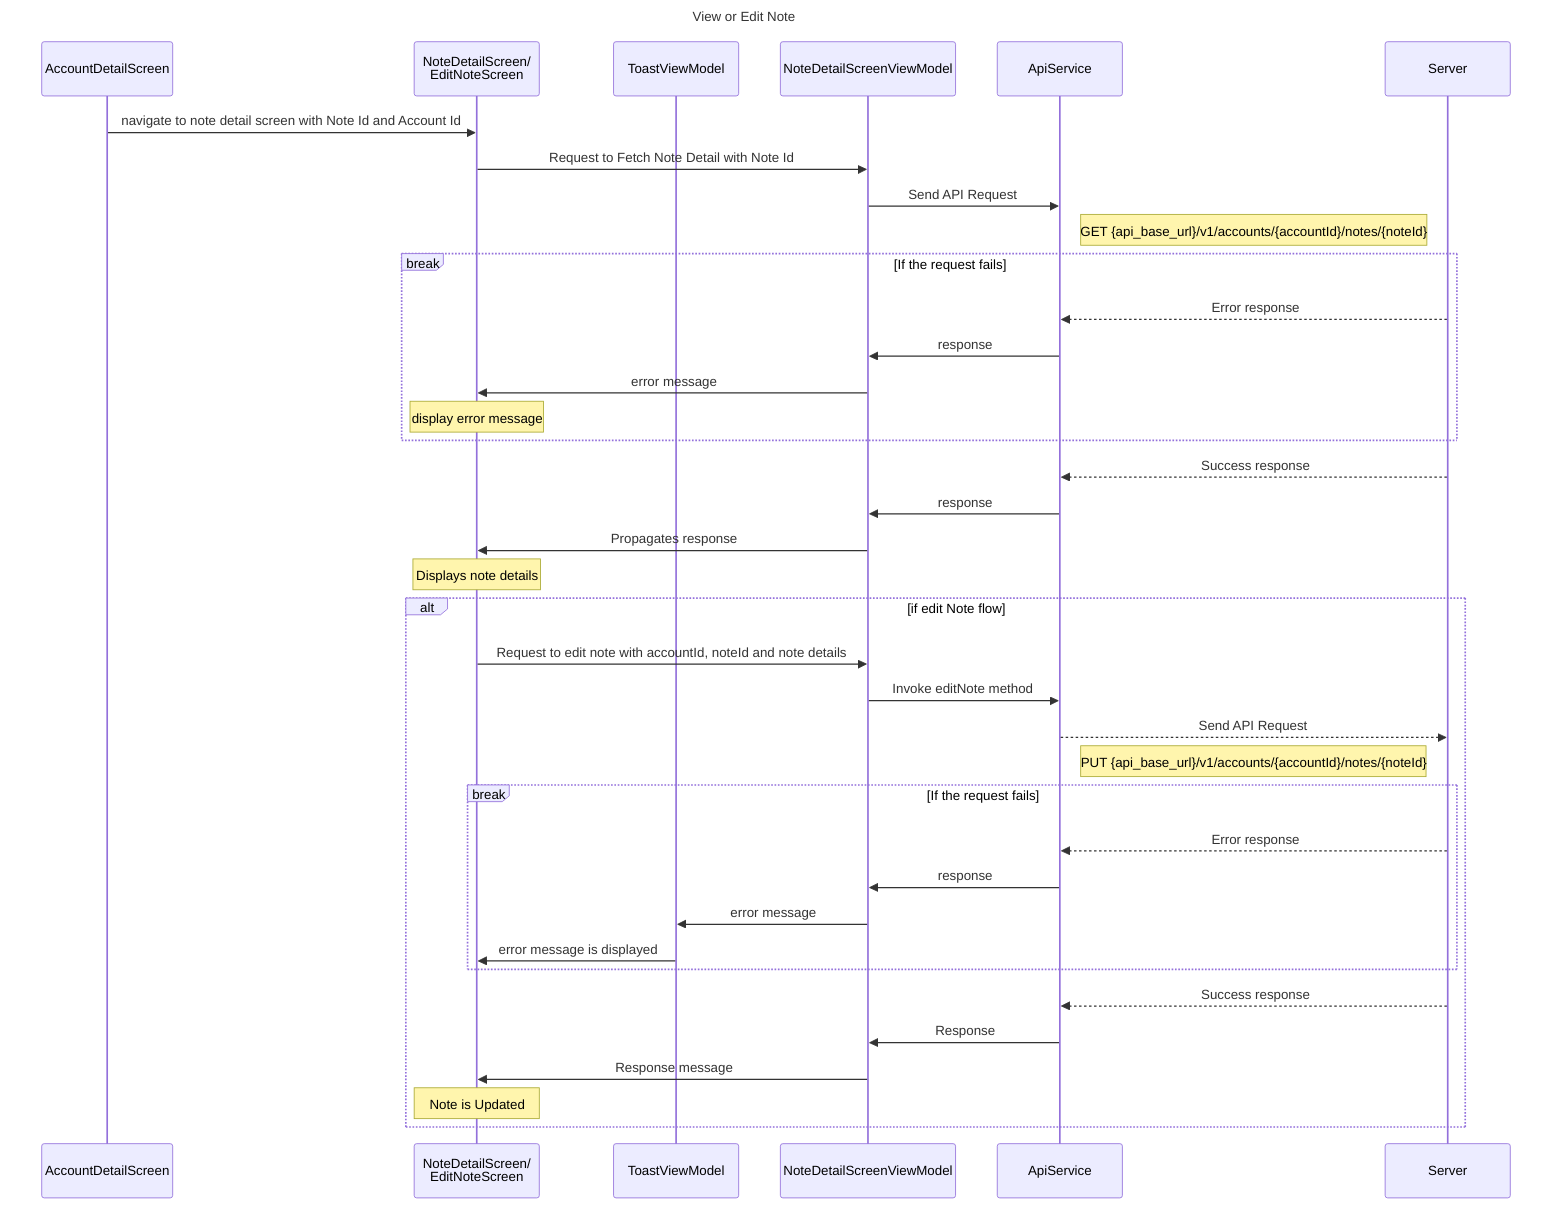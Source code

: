 sequenceDiagram
    title View or Edit Note

    participant ADS as AccountDetailScreen
    participant NDS as NoteDetailScreen/<br>EditNoteScreen
    participant TVM as ToastViewModel
    participant NDSVM as NoteDetailScreenViewModel
    participant AS as ApiService
    participant S as Server

    ADS ->> NDS: navigate to note detail screen with Note Id and Account Id
        NDS ->> NDSVM: Request to Fetch Note Detail with Note Id
        NDSVM ->> AS: Send API Request
        note right of AS: GET {api_base_url}/v1/accounts/{accountId}/notes/{noteId}

        break If the request fails
            S-->>AS: Error response
            AS->>NDSVM: response
            NDSVM->>NDS: error message
            note over NDS: display error message
        end

        S-->>AS: Success response
        AS->>NDSVM: response
        NDSVM->>NDS: Propagates response
        note over NDS: Displays note details

    alt if edit Note flow
        NDS->>NDSVM: Request to edit note with accountId, noteId and note details
        NDSVM->>AS: Invoke editNote method
        AS-->>S: Send API Request
        note right of AS: PUT {api_base_url}/v1/accounts/{accountId}/notes/{noteId}

        break If the request fails
            S-->>AS: Error response
            AS->>NDSVM: response
            NDSVM->>TVM: error message
            TVM->>NDS: error message is displayed
        end

        S-->>AS: Success response
        AS->>NDSVM: Response
        NDSVM->>NDS: Response message
        note over NDS: Note is Updated
    end